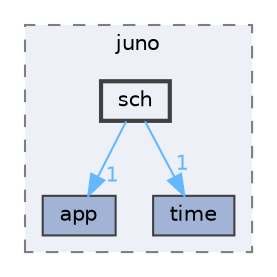 digraph "/home/runner/work/libjuno/libjuno/include/juno/sch"
{
 // LATEX_PDF_SIZE
  bgcolor="transparent";
  edge [fontname=Helvetica,fontsize=10,labelfontname=Helvetica,labelfontsize=10];
  node [fontname=Helvetica,fontsize=10,shape=box,height=0.2,width=0.4];
  compound=true
  subgraph clusterdir_366da5caa8e7ec3e54d94764b6f022bc {
    graph [ bgcolor="#edf0f7", pencolor="grey50", label="juno", fontname=Helvetica,fontsize=10 style="filled,dashed", URL="dir_366da5caa8e7ec3e54d94764b6f022bc.html",tooltip=""]
  dir_ea3a8427487b97ef3e7ab80966e647b0 [label="app", fillcolor="#a2b4d6", color="grey25", style="filled", URL="dir_ea3a8427487b97ef3e7ab80966e647b0.html",tooltip=""];
  dir_f7826cb483c41652a57f47c29e86de5a [label="time", fillcolor="#a2b4d6", color="grey25", style="filled", URL="dir_f7826cb483c41652a57f47c29e86de5a.html",tooltip=""];
  dir_a87a937333967b7feacfc3c804d7d70c [label="sch", fillcolor="#edf0f7", color="grey25", style="filled,bold", URL="dir_a87a937333967b7feacfc3c804d7d70c.html",tooltip=""];
  }
  dir_a87a937333967b7feacfc3c804d7d70c->dir_ea3a8427487b97ef3e7ab80966e647b0 [headlabel="1", labeldistance=1.5 headhref="dir_000013_000000.html" href="dir_000013_000000.html" color="steelblue1" fontcolor="steelblue1"];
  dir_a87a937333967b7feacfc3c804d7d70c->dir_f7826cb483c41652a57f47c29e86de5a [headlabel="1", labeldistance=1.5 headhref="dir_000013_000016.html" href="dir_000013_000016.html" color="steelblue1" fontcolor="steelblue1"];
}
